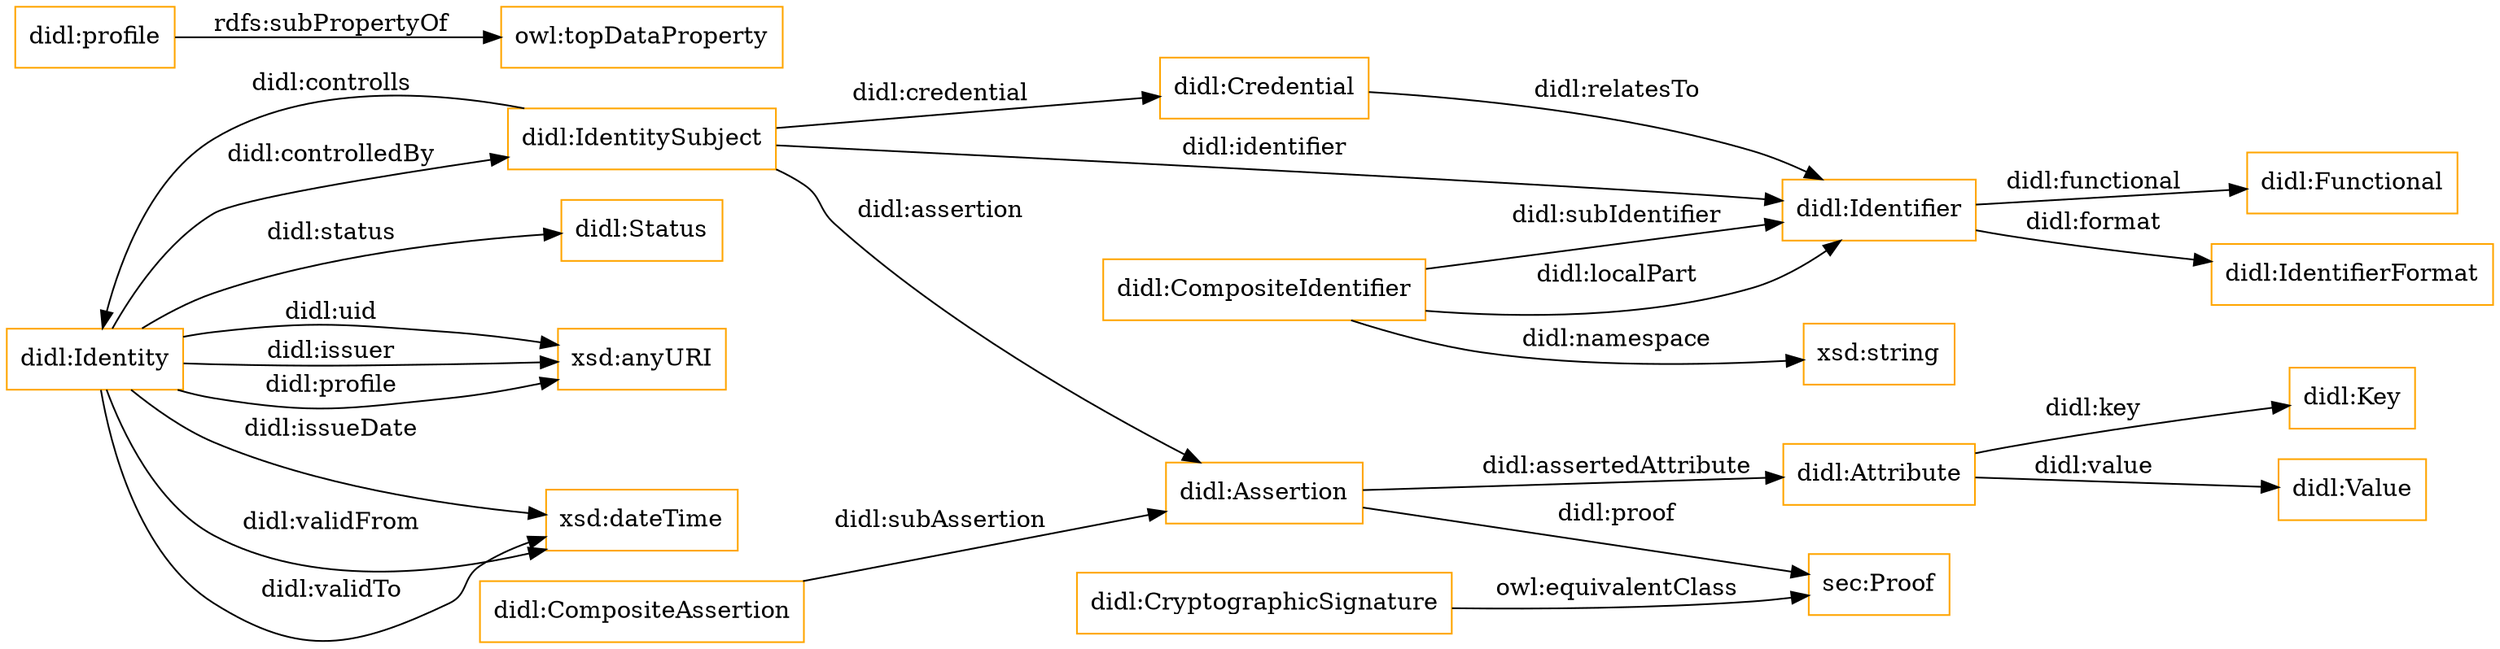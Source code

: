 digraph ar2dtool_diagram { 
rankdir=LR;
size="1501"
node [shape = rectangle, color="orange"]; "didl:Identity" "sec:Proof" "didl:Identifier" "didl:CompositeAssertion" "didl:Functional" "didl:CompositeIdentifier" "didl:Key" "didl:IdentitySubject" "didl:Status" "didl:Assertion" "didl:Attribute" "didl:CryptographicSignature" "didl:Credential" "didl:IdentifierFormat" "didl:Value" ; /*classes style*/
	"didl:CryptographicSignature" -> "sec:Proof" [ label = "owl:equivalentClass" ];
	"didl:profile" -> "owl:topDataProperty" [ label = "rdfs:subPropertyOf" ];
	"didl:Identity" -> "xsd:anyURI" [ label = "didl:uid" ];
	"didl:IdentitySubject" -> "didl:Identifier" [ label = "didl:identifier" ];
	"didl:Identity" -> "xsd:dateTime" [ label = "didl:issueDate" ];
	"didl:Attribute" -> "didl:Value" [ label = "didl:value" ];
	"didl:Identifier" -> "didl:Functional" [ label = "didl:functional" ];
	"didl:Identity" -> "didl:IdentitySubject" [ label = "didl:controlledBy" ];
	"didl:Identifier" -> "didl:IdentifierFormat" [ label = "didl:format" ];
	"didl:Identity" -> "didl:Status" [ label = "didl:status" ];
	"didl:CompositeIdentifier" -> "didl:Identifier" [ label = "didl:localPart" ];
	"didl:CompositeIdentifier" -> "xsd:string" [ label = "didl:namespace" ];
	"didl:CompositeAssertion" -> "didl:Assertion" [ label = "didl:subAssertion" ];
	"didl:Attribute" -> "didl:Key" [ label = "didl:key" ];
	"didl:CompositeIdentifier" -> "didl:Identifier" [ label = "didl:subIdentifier" ];
	"didl:Assertion" -> "didl:Attribute" [ label = "didl:assertedAttribute" ];
	"didl:Identity" -> "xsd:anyURI" [ label = "didl:issuer" ];
	"didl:Identity" -> "xsd:dateTime" [ label = "didl:validFrom" ];
	"didl:Identity" -> "xsd:anyURI" [ label = "didl:profile" ];
	"didl:IdentitySubject" -> "didl:Identity" [ label = "didl:controlls" ];
	"didl:Credential" -> "didl:Identifier" [ label = "didl:relatesTo" ];
	"didl:IdentitySubject" -> "didl:Credential" [ label = "didl:credential" ];
	"didl:IdentitySubject" -> "didl:Assertion" [ label = "didl:assertion" ];
	"didl:Identity" -> "xsd:dateTime" [ label = "didl:validTo" ];
	"didl:Assertion" -> "sec:Proof" [ label = "didl:proof" ];

}
